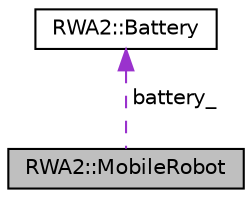 digraph "RWA2::MobileRobot"
{
 // LATEX_PDF_SIZE
  edge [fontname="Helvetica",fontsize="10",labelfontname="Helvetica",labelfontsize="10"];
  node [fontname="Helvetica",fontsize="10",shape=record];
  Node1 [label="RWA2::MobileRobot",height=0.2,width=0.4,color="black", fillcolor="grey75", style="filled", fontcolor="black",tooltip="Class for the mobile robot."];
  Node2 -> Node1 [dir="back",color="darkorchid3",fontsize="10",style="dashed",label=" battery_" ,fontname="Helvetica"];
  Node2 [label="RWA2::Battery",height=0.2,width=0.4,color="black", fillcolor="white", style="filled",URL="$class_r_w_a2_1_1_battery.html",tooltip="Class for the battery."];
}
